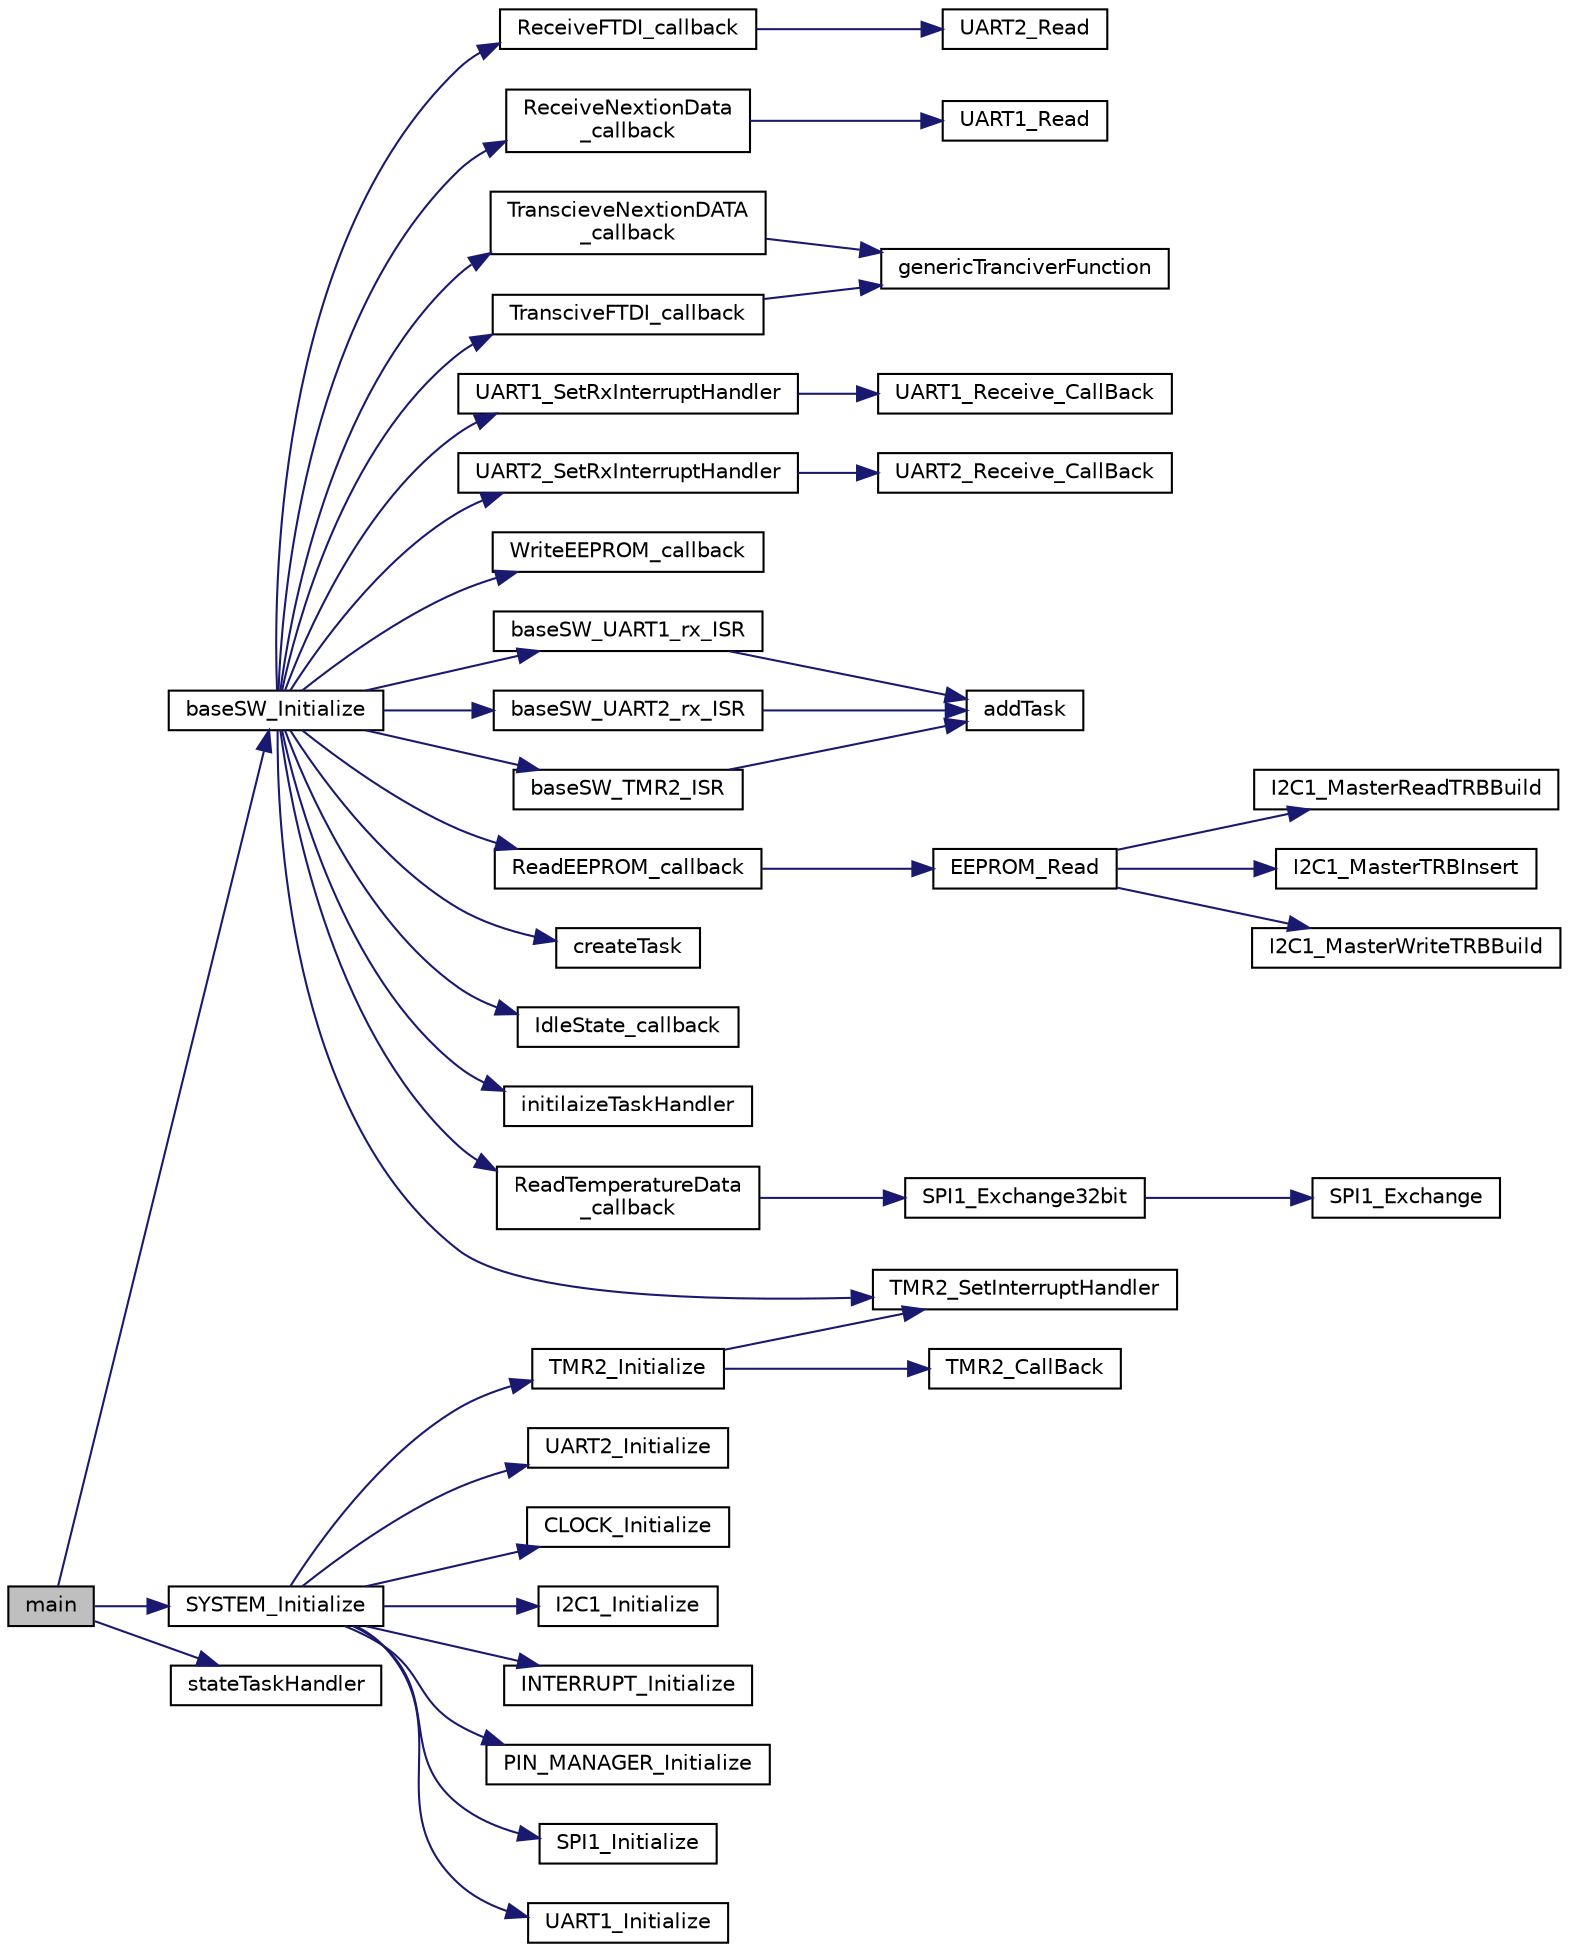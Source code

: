 digraph "main"
{
 // LATEX_PDF_SIZE
  edge [fontname="Helvetica",fontsize="10",labelfontname="Helvetica",labelfontsize="10"];
  node [fontname="Helvetica",fontsize="10",shape=record];
  rankdir="LR";
  Node1 [label="main",height=0.2,width=0.4,color="black", fillcolor="grey75", style="filled", fontcolor="black",tooltip=" "];
  Node1 -> Node2 [color="midnightblue",fontsize="10",style="solid",fontname="Helvetica"];
  Node2 [label="baseSW_Initialize",height=0.2,width=0.4,color="black", fillcolor="white", style="filled",URL="$base_s_w_8c.html#a26152edbd9eb97c5e90eb637c8535600",tooltip=" "];
  Node2 -> Node3 [color="midnightblue",fontsize="10",style="solid",fontname="Helvetica"];
  Node3 [label="baseSW_TMR2_ISR",height=0.2,width=0.4,color="black", fillcolor="white", style="filled",URL="$base_s_w_8c.html#a73ac441321bc3bbf8179034ce1f61a0b",tooltip=" "];
  Node3 -> Node4 [color="midnightblue",fontsize="10",style="solid",fontname="Helvetica"];
  Node4 [label="addTask",height=0.2,width=0.4,color="black", fillcolor="white", style="filled",URL="$state_task_handler_8c.html#a0e389e9bc8beed2ef6025c91227d010b",tooltip=" "];
  Node2 -> Node5 [color="midnightblue",fontsize="10",style="solid",fontname="Helvetica"];
  Node5 [label="baseSW_UART1_rx_ISR",height=0.2,width=0.4,color="black", fillcolor="white", style="filled",URL="$base_s_w_8c.html#ad7e00ee96d8ec199bb9b5b48fdecd138",tooltip=" "];
  Node5 -> Node4 [color="midnightblue",fontsize="10",style="solid",fontname="Helvetica"];
  Node2 -> Node6 [color="midnightblue",fontsize="10",style="solid",fontname="Helvetica"];
  Node6 [label="baseSW_UART2_rx_ISR",height=0.2,width=0.4,color="black", fillcolor="white", style="filled",URL="$base_s_w_8c.html#a8027f524cdcb8a3a462b2a6addbab4a5",tooltip=" "];
  Node6 -> Node4 [color="midnightblue",fontsize="10",style="solid",fontname="Helvetica"];
  Node2 -> Node7 [color="midnightblue",fontsize="10",style="solid",fontname="Helvetica"];
  Node7 [label="createTask",height=0.2,width=0.4,color="black", fillcolor="white", style="filled",URL="$state_task_handler_8c.html#aa13c6985471c7d75306316805c317981",tooltip=" "];
  Node2 -> Node8 [color="midnightblue",fontsize="10",style="solid",fontname="Helvetica"];
  Node8 [label="IdleState_callback",height=0.2,width=0.4,color="black", fillcolor="white", style="filled",URL="$base_s_w_8c.html#aa16cf163141a074b2ddb3a60497d8b99",tooltip=" "];
  Node2 -> Node9 [color="midnightblue",fontsize="10",style="solid",fontname="Helvetica"];
  Node9 [label="initilaizeTaskHandler",height=0.2,width=0.4,color="black", fillcolor="white", style="filled",URL="$state_task_handler_8c.html#a98a2fc80782b345201abe6dfbb757c13",tooltip=" "];
  Node2 -> Node10 [color="midnightblue",fontsize="10",style="solid",fontname="Helvetica"];
  Node10 [label="ReadEEPROM_callback",height=0.2,width=0.4,color="black", fillcolor="white", style="filled",URL="$base_s_w_8c.html#ae2abe0c4c78bc2075dad10c581eedbbe",tooltip=" "];
  Node10 -> Node11 [color="midnightblue",fontsize="10",style="solid",fontname="Helvetica"];
  Node11 [label="EEPROM_Read",height=0.2,width=0.4,color="black", fillcolor="white", style="filled",URL="$_e_e_p_r_o_m__driver_8c.html#a4a7ac4599f03f90076d31e960e3b5d7f",tooltip=" "];
  Node11 -> Node12 [color="midnightblue",fontsize="10",style="solid",fontname="Helvetica"];
  Node12 [label="I2C1_MasterReadTRBBuild",height=0.2,width=0.4,color="black", fillcolor="white", style="filled",URL="$i2c1_8c.html#a92070148034b505be5339108b9f449d0",tooltip=" "];
  Node11 -> Node13 [color="midnightblue",fontsize="10",style="solid",fontname="Helvetica"];
  Node13 [label="I2C1_MasterTRBInsert",height=0.2,width=0.4,color="black", fillcolor="white", style="filled",URL="$i2c1_8c.html#a860d0c61c4bfa0434f345692cd277328",tooltip=" "];
  Node11 -> Node14 [color="midnightblue",fontsize="10",style="solid",fontname="Helvetica"];
  Node14 [label="I2C1_MasterWriteTRBBuild",height=0.2,width=0.4,color="black", fillcolor="white", style="filled",URL="$i2c1_8c.html#a0ec0129336e0fcb629eeb55210707c2d",tooltip=" "];
  Node2 -> Node15 [color="midnightblue",fontsize="10",style="solid",fontname="Helvetica"];
  Node15 [label="ReadTemperatureData\l_callback",height=0.2,width=0.4,color="black", fillcolor="white", style="filled",URL="$base_s_w_8c.html#a23b1f41f8c818f17b24b6da7d9af6cd6",tooltip=" "];
  Node15 -> Node16 [color="midnightblue",fontsize="10",style="solid",fontname="Helvetica"];
  Node16 [label="SPI1_Exchange32bit",height=0.2,width=0.4,color="black", fillcolor="white", style="filled",URL="$spi1_8c.html#a0a88e53d199caed4e1850db5b427fe3c",tooltip=" "];
  Node16 -> Node17 [color="midnightblue",fontsize="10",style="solid",fontname="Helvetica"];
  Node17 [label="SPI1_Exchange",height=0.2,width=0.4,color="black", fillcolor="white", style="filled",URL="$spi1_8c.html#ae318f05ebb6973a6620b67e61833c12b",tooltip=" "];
  Node2 -> Node18 [color="midnightblue",fontsize="10",style="solid",fontname="Helvetica"];
  Node18 [label="ReceiveFTDI_callback",height=0.2,width=0.4,color="black", fillcolor="white", style="filled",URL="$base_s_w_8c.html#af341203893341c4fc0aca6617827cc78",tooltip=" "];
  Node18 -> Node19 [color="midnightblue",fontsize="10",style="solid",fontname="Helvetica"];
  Node19 [label="UART2_Read",height=0.2,width=0.4,color="black", fillcolor="white", style="filled",URL="$uart2_8c.html#ab56d5afa62daf8dd586d6b8ebf33160d",tooltip=" "];
  Node2 -> Node20 [color="midnightblue",fontsize="10",style="solid",fontname="Helvetica"];
  Node20 [label="ReceiveNextionData\l_callback",height=0.2,width=0.4,color="black", fillcolor="white", style="filled",URL="$base_s_w_8c.html#a1d1ee0fb69c723856a3009c9dfb74309",tooltip=" "];
  Node20 -> Node21 [color="midnightblue",fontsize="10",style="solid",fontname="Helvetica"];
  Node21 [label="UART1_Read",height=0.2,width=0.4,color="black", fillcolor="white", style="filled",URL="$uart1_8c.html#a4e34071aa3125eb037bd6ae844c7ffbb",tooltip=" "];
  Node2 -> Node22 [color="midnightblue",fontsize="10",style="solid",fontname="Helvetica"];
  Node22 [label="TMR2_SetInterruptHandler",height=0.2,width=0.4,color="black", fillcolor="white", style="filled",URL="$tmr2_8c.html#a96213f388ab9dc5b3cd3ff3b06732b59",tooltip=" "];
  Node2 -> Node23 [color="midnightblue",fontsize="10",style="solid",fontname="Helvetica"];
  Node23 [label="TranscieveNextionDATA\l_callback",height=0.2,width=0.4,color="black", fillcolor="white", style="filled",URL="$base_s_w_8c.html#a3821cc2458a1a57bb47d074adab7041c",tooltip=" "];
  Node23 -> Node24 [color="midnightblue",fontsize="10",style="solid",fontname="Helvetica"];
  Node24 [label="genericTranciverFunction",height=0.2,width=0.4,color="black", fillcolor="white", style="filled",URL="$base_s_w_8c.html#a27ccec4e551f47ff3fe3c4b6afc07597",tooltip=" "];
  Node2 -> Node25 [color="midnightblue",fontsize="10",style="solid",fontname="Helvetica"];
  Node25 [label="TransciveFTDI_callback",height=0.2,width=0.4,color="black", fillcolor="white", style="filled",URL="$base_s_w_8c.html#a5574a7efe563c4a0dcd5a6d14aa25c81",tooltip=" "];
  Node25 -> Node24 [color="midnightblue",fontsize="10",style="solid",fontname="Helvetica"];
  Node2 -> Node26 [color="midnightblue",fontsize="10",style="solid",fontname="Helvetica"];
  Node26 [label="UART1_SetRxInterruptHandler",height=0.2,width=0.4,color="black", fillcolor="white", style="filled",URL="$uart1_8c.html#ada9cfd0a8099b051306ff18cea19a165",tooltip=" "];
  Node26 -> Node27 [color="midnightblue",fontsize="10",style="solid",fontname="Helvetica"];
  Node27 [label="UART1_Receive_CallBack",height=0.2,width=0.4,color="black", fillcolor="white", style="filled",URL="$uart1_8h.html#a6f9531a262fcf20e717451d4176fbaac",tooltip=" "];
  Node2 -> Node28 [color="midnightblue",fontsize="10",style="solid",fontname="Helvetica"];
  Node28 [label="UART2_SetRxInterruptHandler",height=0.2,width=0.4,color="black", fillcolor="white", style="filled",URL="$uart2_8c.html#a1668b0cf18a2d12b03a004fc398442b7",tooltip=" "];
  Node28 -> Node29 [color="midnightblue",fontsize="10",style="solid",fontname="Helvetica"];
  Node29 [label="UART2_Receive_CallBack",height=0.2,width=0.4,color="black", fillcolor="white", style="filled",URL="$uart2_8h.html#a744360a1066b7d86ffc19fe7f1948eee",tooltip=" "];
  Node2 -> Node30 [color="midnightblue",fontsize="10",style="solid",fontname="Helvetica"];
  Node30 [label="WriteEEPROM_callback",height=0.2,width=0.4,color="black", fillcolor="white", style="filled",URL="$base_s_w_8c.html#a4dd0edb41d6818c4b66830d7d5d5f8d4",tooltip=" "];
  Node1 -> Node31 [color="midnightblue",fontsize="10",style="solid",fontname="Helvetica"];
  Node31 [label="stateTaskHandler",height=0.2,width=0.4,color="black", fillcolor="white", style="filled",URL="$state_task_handler_8c.html#a9bd504f8607c59cfa51aa82a2fddec5f",tooltip=" "];
  Node1 -> Node32 [color="midnightblue",fontsize="10",style="solid",fontname="Helvetica"];
  Node32 [label="SYSTEM_Initialize",height=0.2,width=0.4,color="black", fillcolor="white", style="filled",URL="$system_8c.html#a5e8391114a0cf91ac20002be25e3d352",tooltip=" "];
  Node32 -> Node33 [color="midnightblue",fontsize="10",style="solid",fontname="Helvetica"];
  Node33 [label="CLOCK_Initialize",height=0.2,width=0.4,color="black", fillcolor="white", style="filled",URL="$clock_8c.html#a98390d19c7087c52765eab23eb8ded96",tooltip=" "];
  Node32 -> Node34 [color="midnightblue",fontsize="10",style="solid",fontname="Helvetica"];
  Node34 [label="I2C1_Initialize",height=0.2,width=0.4,color="black", fillcolor="white", style="filled",URL="$i2c1_8c.html#a0d2688c99f12f3c79e9867b3f48a4b70",tooltip=" "];
  Node32 -> Node35 [color="midnightblue",fontsize="10",style="solid",fontname="Helvetica"];
  Node35 [label="INTERRUPT_Initialize",height=0.2,width=0.4,color="black", fillcolor="white", style="filled",URL="$interrupt__manager_8c.html#a5c526129ee879458dff6755f5768a6e3",tooltip=" "];
  Node32 -> Node36 [color="midnightblue",fontsize="10",style="solid",fontname="Helvetica"];
  Node36 [label="PIN_MANAGER_Initialize",height=0.2,width=0.4,color="black", fillcolor="white", style="filled",URL="$pin__manager_8c.html#a50357774183a136d9490f64ad0d5c6cb",tooltip=" "];
  Node32 -> Node37 [color="midnightblue",fontsize="10",style="solid",fontname="Helvetica"];
  Node37 [label="SPI1_Initialize",height=0.2,width=0.4,color="black", fillcolor="white", style="filled",URL="$spi1_8h.html#a0607cad7a6b302950091fea719146a54",tooltip=" "];
  Node32 -> Node38 [color="midnightblue",fontsize="10",style="solid",fontname="Helvetica"];
  Node38 [label="TMR2_Initialize",height=0.2,width=0.4,color="black", fillcolor="white", style="filled",URL="$tmr2_8c.html#a46c13c9255379e99c10240229a145d37",tooltip=" "];
  Node38 -> Node39 [color="midnightblue",fontsize="10",style="solid",fontname="Helvetica"];
  Node39 [label="TMR2_CallBack",height=0.2,width=0.4,color="black", fillcolor="white", style="filled",URL="$tmr2_8c.html#a3636eea703b4350add3364d56101e4c1",tooltip=" "];
  Node38 -> Node22 [color="midnightblue",fontsize="10",style="solid",fontname="Helvetica"];
  Node32 -> Node40 [color="midnightblue",fontsize="10",style="solid",fontname="Helvetica"];
  Node40 [label="UART1_Initialize",height=0.2,width=0.4,color="black", fillcolor="white", style="filled",URL="$uart1_8c.html#a10757505060dc7bf0fe148c5363eae08",tooltip=" "];
  Node32 -> Node41 [color="midnightblue",fontsize="10",style="solid",fontname="Helvetica"];
  Node41 [label="UART2_Initialize",height=0.2,width=0.4,color="black", fillcolor="white", style="filled",URL="$uart2_8c.html#a1c7f32800f7e5955bc04306b2686a0d7",tooltip=" "];
}
